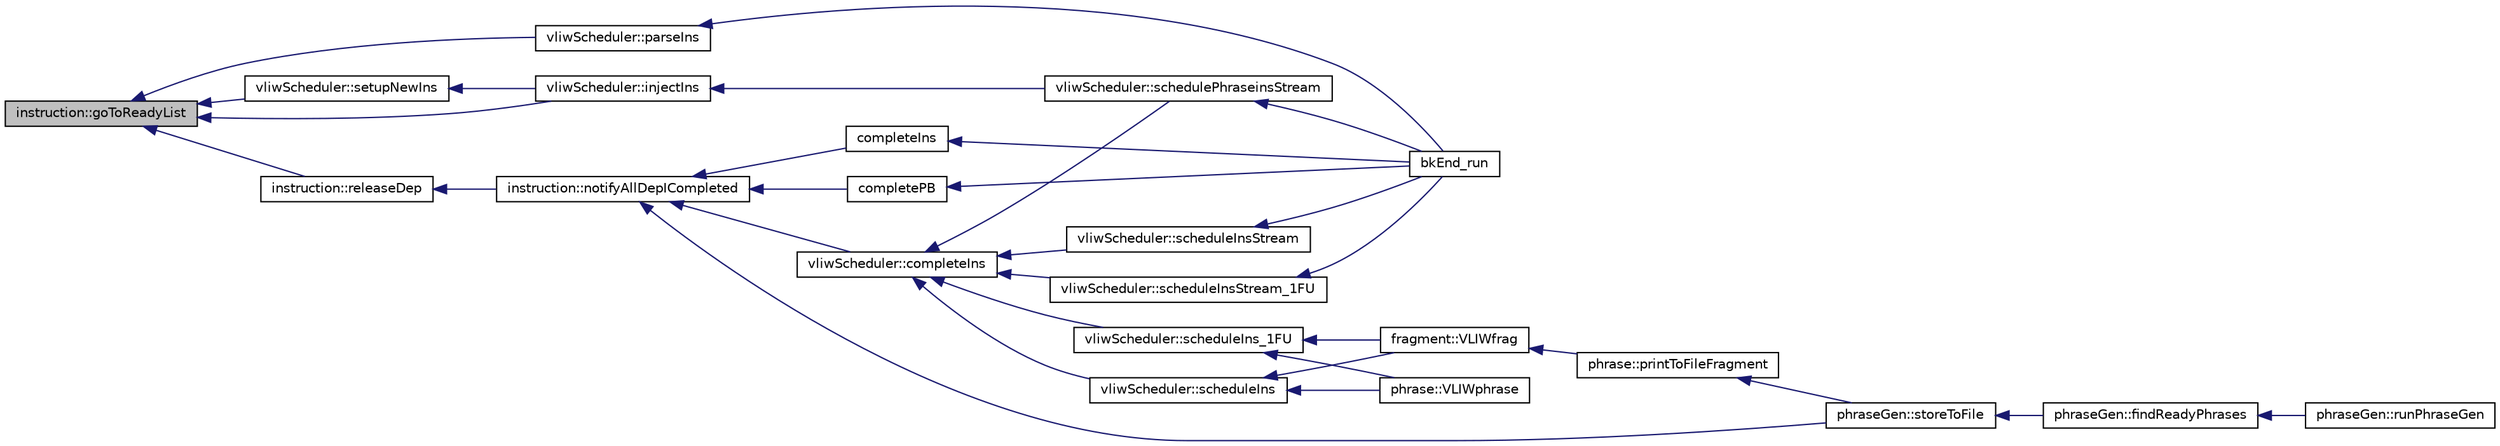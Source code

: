 digraph G
{
  edge [fontname="Helvetica",fontsize="10",labelfontname="Helvetica",labelfontsize="10"];
  node [fontname="Helvetica",fontsize="10",shape=record];
  rankdir=LR;
  Node1 [label="instruction::goToReadyList",height=0.2,width=0.4,color="black", fillcolor="grey75", style="filled" fontcolor="black"];
  Node1 -> Node2 [dir=back,color="midnightblue",fontsize="10",style="solid",fontname="Helvetica"];
  Node2 [label="vliwScheduler::injectIns",height=0.2,width=0.4,color="black", fillcolor="white", style="filled",URL="$classvliwScheduler.html#adc49e9c2b4208f4bf4fe3d1a465e409b"];
  Node2 -> Node3 [dir=back,color="midnightblue",fontsize="10",style="solid",fontname="Helvetica"];
  Node3 [label="vliwScheduler::schedulePhraseinsStream",height=0.2,width=0.4,color="black", fillcolor="white", style="filled",URL="$classvliwScheduler.html#a5abce2c71dce559d07f8f5de8f04c146"];
  Node3 -> Node4 [dir=back,color="midnightblue",fontsize="10",style="solid",fontname="Helvetica"];
  Node4 [label="bkEnd_run",height=0.2,width=0.4,color="black", fillcolor="white", style="filled",URL="$bkEnd_8h.html#a0de885ce07273f37e162ecb0e63ec95d"];
  Node1 -> Node5 [dir=back,color="midnightblue",fontsize="10",style="solid",fontname="Helvetica"];
  Node5 [label="vliwScheduler::parseIns",height=0.2,width=0.4,color="black", fillcolor="white", style="filled",URL="$classvliwScheduler.html#a9fde0b92fb06b843f278907413661df1"];
  Node5 -> Node4 [dir=back,color="midnightblue",fontsize="10",style="solid",fontname="Helvetica"];
  Node1 -> Node6 [dir=back,color="midnightblue",fontsize="10",style="solid",fontname="Helvetica"];
  Node6 [label="instruction::releaseDep",height=0.2,width=0.4,color="black", fillcolor="white", style="filled",URL="$classinstruction.html#a9c036772123e1dcf59239cd5fd065f0f"];
  Node6 -> Node7 [dir=back,color="midnightblue",fontsize="10",style="solid",fontname="Helvetica"];
  Node7 [label="instruction::notifyAllDepICompleted",height=0.2,width=0.4,color="black", fillcolor="white", style="filled",URL="$classinstruction.html#a4d6726de4186f3010dd064582d4637d4"];
  Node7 -> Node8 [dir=back,color="midnightblue",fontsize="10",style="solid",fontname="Helvetica"];
  Node8 [label="vliwScheduler::completeIns",height=0.2,width=0.4,color="black", fillcolor="white", style="filled",URL="$classvliwScheduler.html#aae6254bfac1e348447643a0dec8cbf03"];
  Node8 -> Node9 [dir=back,color="midnightblue",fontsize="10",style="solid",fontname="Helvetica"];
  Node9 [label="vliwScheduler::scheduleIns",height=0.2,width=0.4,color="black", fillcolor="white", style="filled",URL="$classvliwScheduler.html#a29a8e438bea013f48b2cc7b3e672dfe6"];
  Node9 -> Node10 [dir=back,color="midnightblue",fontsize="10",style="solid",fontname="Helvetica"];
  Node10 [label="fragment::VLIWfrag",height=0.2,width=0.4,color="black", fillcolor="white", style="filled",URL="$classfragment.html#aec9f0320f42a1417a2fb59c57df575f2"];
  Node10 -> Node11 [dir=back,color="midnightblue",fontsize="10",style="solid",fontname="Helvetica"];
  Node11 [label="phrase::printToFileFragment",height=0.2,width=0.4,color="black", fillcolor="white", style="filled",URL="$classphrase.html#a555253effe54e3dc88d47d5e33a7baa1"];
  Node11 -> Node12 [dir=back,color="midnightblue",fontsize="10",style="solid",fontname="Helvetica"];
  Node12 [label="phraseGen::storeToFile",height=0.2,width=0.4,color="black", fillcolor="white", style="filled",URL="$classphraseGen.html#aba7134610613016de2d7d91d47c5dd4e"];
  Node12 -> Node13 [dir=back,color="midnightblue",fontsize="10",style="solid",fontname="Helvetica"];
  Node13 [label="phraseGen::findReadyPhrases",height=0.2,width=0.4,color="black", fillcolor="white", style="filled",URL="$classphraseGen.html#ab1fd52686e66bea06bd08d7fc8a4eb23"];
  Node13 -> Node14 [dir=back,color="midnightblue",fontsize="10",style="solid",fontname="Helvetica"];
  Node14 [label="phraseGen::runPhraseGen",height=0.2,width=0.4,color="black", fillcolor="white", style="filled",URL="$classphraseGen.html#a27c8b0d81592bc45e7f25e9cb7a4d1c4"];
  Node9 -> Node15 [dir=back,color="midnightblue",fontsize="10",style="solid",fontname="Helvetica"];
  Node15 [label="phrase::VLIWphrase",height=0.2,width=0.4,color="black", fillcolor="white", style="filled",URL="$classphrase.html#ad83361bffa7f64be8b2d6b0afbe8623c"];
  Node8 -> Node16 [dir=back,color="midnightblue",fontsize="10",style="solid",fontname="Helvetica"];
  Node16 [label="vliwScheduler::scheduleIns_1FU",height=0.2,width=0.4,color="black", fillcolor="white", style="filled",URL="$classvliwScheduler.html#a6b42ca4f7436dc7dfac2848dabc10416"];
  Node16 -> Node10 [dir=back,color="midnightblue",fontsize="10",style="solid",fontname="Helvetica"];
  Node16 -> Node15 [dir=back,color="midnightblue",fontsize="10",style="solid",fontname="Helvetica"];
  Node8 -> Node17 [dir=back,color="midnightblue",fontsize="10",style="solid",fontname="Helvetica"];
  Node17 [label="vliwScheduler::scheduleInsStream",height=0.2,width=0.4,color="black", fillcolor="white", style="filled",URL="$classvliwScheduler.html#a0c1dd56c752aee739de1aa373fc16078"];
  Node17 -> Node4 [dir=back,color="midnightblue",fontsize="10",style="solid",fontname="Helvetica"];
  Node8 -> Node18 [dir=back,color="midnightblue",fontsize="10",style="solid",fontname="Helvetica"];
  Node18 [label="vliwScheduler::scheduleInsStream_1FU",height=0.2,width=0.4,color="black", fillcolor="white", style="filled",URL="$classvliwScheduler.html#aab01a955d85779eeeddb36cf921e8e80"];
  Node18 -> Node4 [dir=back,color="midnightblue",fontsize="10",style="solid",fontname="Helvetica"];
  Node8 -> Node3 [dir=back,color="midnightblue",fontsize="10",style="solid",fontname="Helvetica"];
  Node7 -> Node19 [dir=back,color="midnightblue",fontsize="10",style="solid",fontname="Helvetica"];
  Node19 [label="completeIns",height=0.2,width=0.4,color="black", fillcolor="white", style="filled",URL="$bkEnd_8cpp.html#a9a25aed4f2747b7f642111fd4ee5b9cf"];
  Node19 -> Node4 [dir=back,color="midnightblue",fontsize="10",style="solid",fontname="Helvetica"];
  Node7 -> Node20 [dir=back,color="midnightblue",fontsize="10",style="solid",fontname="Helvetica"];
  Node20 [label="completePB",height=0.2,width=0.4,color="black", fillcolor="white", style="filled",URL="$bkEnd_8cpp.html#a968c90c4d8d2a7f34dcb172bfef57feb"];
  Node20 -> Node4 [dir=back,color="midnightblue",fontsize="10",style="solid",fontname="Helvetica"];
  Node7 -> Node12 [dir=back,color="midnightblue",fontsize="10",style="solid",fontname="Helvetica"];
  Node1 -> Node21 [dir=back,color="midnightblue",fontsize="10",style="solid",fontname="Helvetica"];
  Node21 [label="vliwScheduler::setupNewIns",height=0.2,width=0.4,color="black", fillcolor="white", style="filled",URL="$classvliwScheduler.html#afd1ec0df4e12e892ef2e1d6cd5a1ad3c"];
  Node21 -> Node2 [dir=back,color="midnightblue",fontsize="10",style="solid",fontname="Helvetica"];
}
